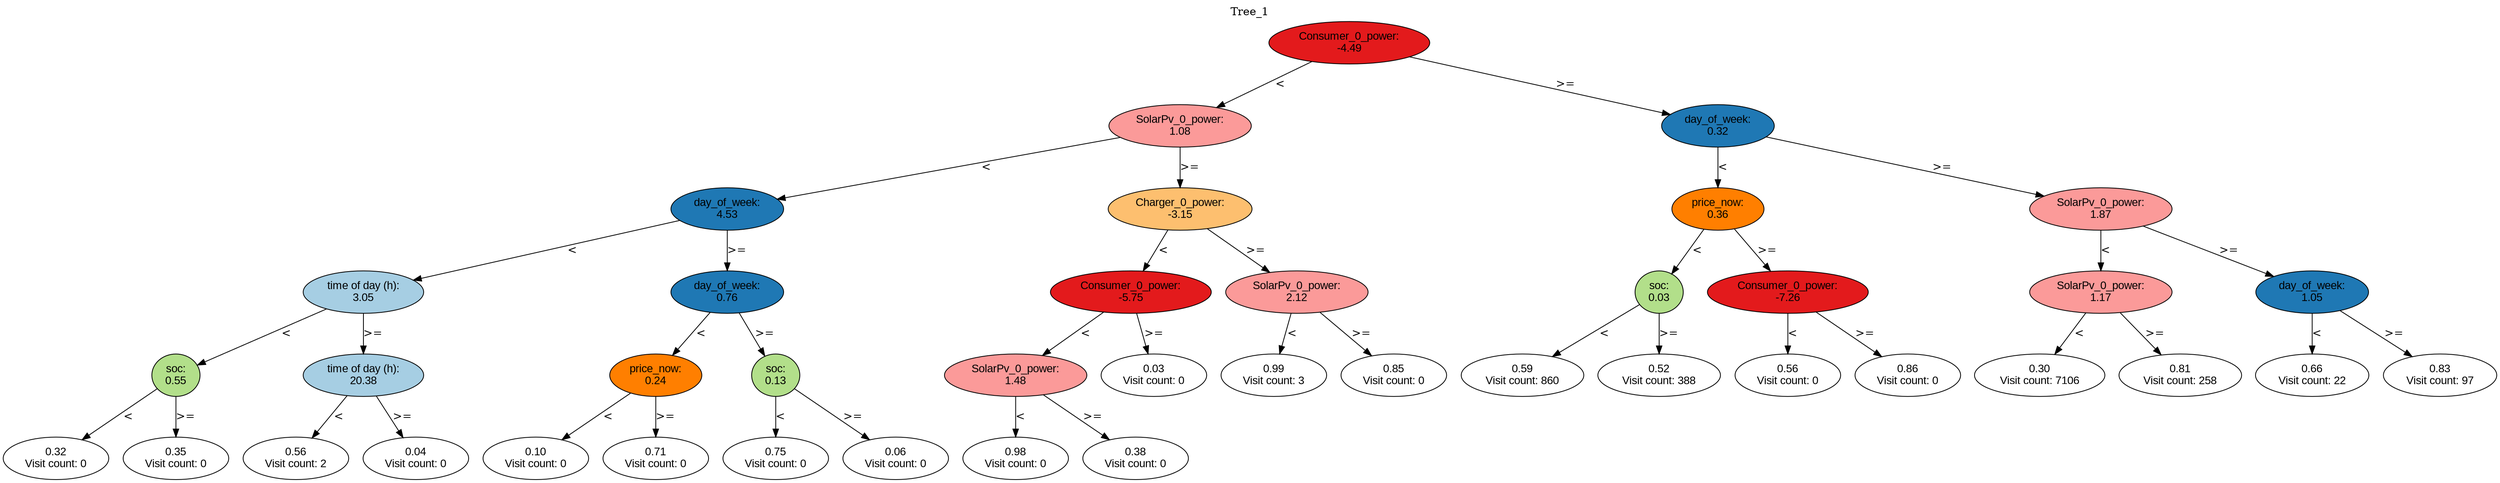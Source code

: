 digraph BST {
    node [fontname="Arial" style=filled colorscheme=paired12];
    0 [ label = "Consumer_0_power:
-4.49" fillcolor=6];
    1 [ label = "SolarPv_0_power:
1.08" fillcolor=5];
    2 [ label = "day_of_week:
4.53" fillcolor=2];
    3 [ label = "time of day (h):
3.05" fillcolor=1];
    4 [ label = "soc:
0.55" fillcolor=3];
    5 [ label = "0.32
Visit count: 0" fillcolor=white];
    6 [ label = "0.35
Visit count: 0" fillcolor=white];
    7 [ label = "time of day (h):
20.38" fillcolor=1];
    8 [ label = "0.56
Visit count: 2" fillcolor=white];
    9 [ label = "0.04
Visit count: 0" fillcolor=white];
    10 [ label = "day_of_week:
0.76" fillcolor=2];
    11 [ label = "price_now:
0.24" fillcolor=8];
    12 [ label = "0.10
Visit count: 0" fillcolor=white];
    13 [ label = "0.71
Visit count: 0" fillcolor=white];
    14 [ label = "soc:
0.13" fillcolor=3];
    15 [ label = "0.75
Visit count: 0" fillcolor=white];
    16 [ label = "0.06
Visit count: 0" fillcolor=white];
    17 [ label = "Charger_0_power:
-3.15" fillcolor=7];
    18 [ label = "Consumer_0_power:
-5.75" fillcolor=6];
    19 [ label = "SolarPv_0_power:
1.48" fillcolor=5];
    20 [ label = "0.98
Visit count: 0" fillcolor=white];
    21 [ label = "0.38
Visit count: 0" fillcolor=white];
    22 [ label = "0.03
Visit count: 0" fillcolor=white];
    23 [ label = "SolarPv_0_power:
2.12" fillcolor=5];
    24 [ label = "0.99
Visit count: 3" fillcolor=white];
    25 [ label = "0.85
Visit count: 0" fillcolor=white];
    26 [ label = "day_of_week:
0.32" fillcolor=2];
    27 [ label = "price_now:
0.36" fillcolor=8];
    28 [ label = "soc:
0.03" fillcolor=3];
    29 [ label = "0.59
Visit count: 860" fillcolor=white];
    30 [ label = "0.52
Visit count: 388" fillcolor=white];
    31 [ label = "Consumer_0_power:
-7.26" fillcolor=6];
    32 [ label = "0.56
Visit count: 0" fillcolor=white];
    33 [ label = "0.86
Visit count: 0" fillcolor=white];
    34 [ label = "SolarPv_0_power:
1.87" fillcolor=5];
    35 [ label = "SolarPv_0_power:
1.17" fillcolor=5];
    36 [ label = "0.30
Visit count: 7106" fillcolor=white];
    37 [ label = "0.81
Visit count: 258" fillcolor=white];
    38 [ label = "day_of_week:
1.05" fillcolor=2];
    39 [ label = "0.66
Visit count: 22" fillcolor=white];
    40 [ label = "0.83
Visit count: 97" fillcolor=white];

    0  -> 1[ label = "<"];
    0  -> 26[ label = ">="];
    1  -> 2[ label = "<"];
    1  -> 17[ label = ">="];
    2  -> 3[ label = "<"];
    2  -> 10[ label = ">="];
    3  -> 4[ label = "<"];
    3  -> 7[ label = ">="];
    4  -> 5[ label = "<"];
    4  -> 6[ label = ">="];
    7  -> 8[ label = "<"];
    7  -> 9[ label = ">="];
    10  -> 11[ label = "<"];
    10  -> 14[ label = ">="];
    11  -> 12[ label = "<"];
    11  -> 13[ label = ">="];
    14  -> 15[ label = "<"];
    14  -> 16[ label = ">="];
    17  -> 18[ label = "<"];
    17  -> 23[ label = ">="];
    18  -> 19[ label = "<"];
    18  -> 22[ label = ">="];
    19  -> 20[ label = "<"];
    19  -> 21[ label = ">="];
    23  -> 24[ label = "<"];
    23  -> 25[ label = ">="];
    26  -> 27[ label = "<"];
    26  -> 34[ label = ">="];
    27  -> 28[ label = "<"];
    27  -> 31[ label = ">="];
    28  -> 29[ label = "<"];
    28  -> 30[ label = ">="];
    31  -> 32[ label = "<"];
    31  -> 33[ label = ">="];
    34  -> 35[ label = "<"];
    34  -> 38[ label = ">="];
    35  -> 36[ label = "<"];
    35  -> 37[ label = ">="];
    38  -> 39[ label = "<"];
    38  -> 40[ label = ">="];

    labelloc="t";
    label="Tree_1";
}